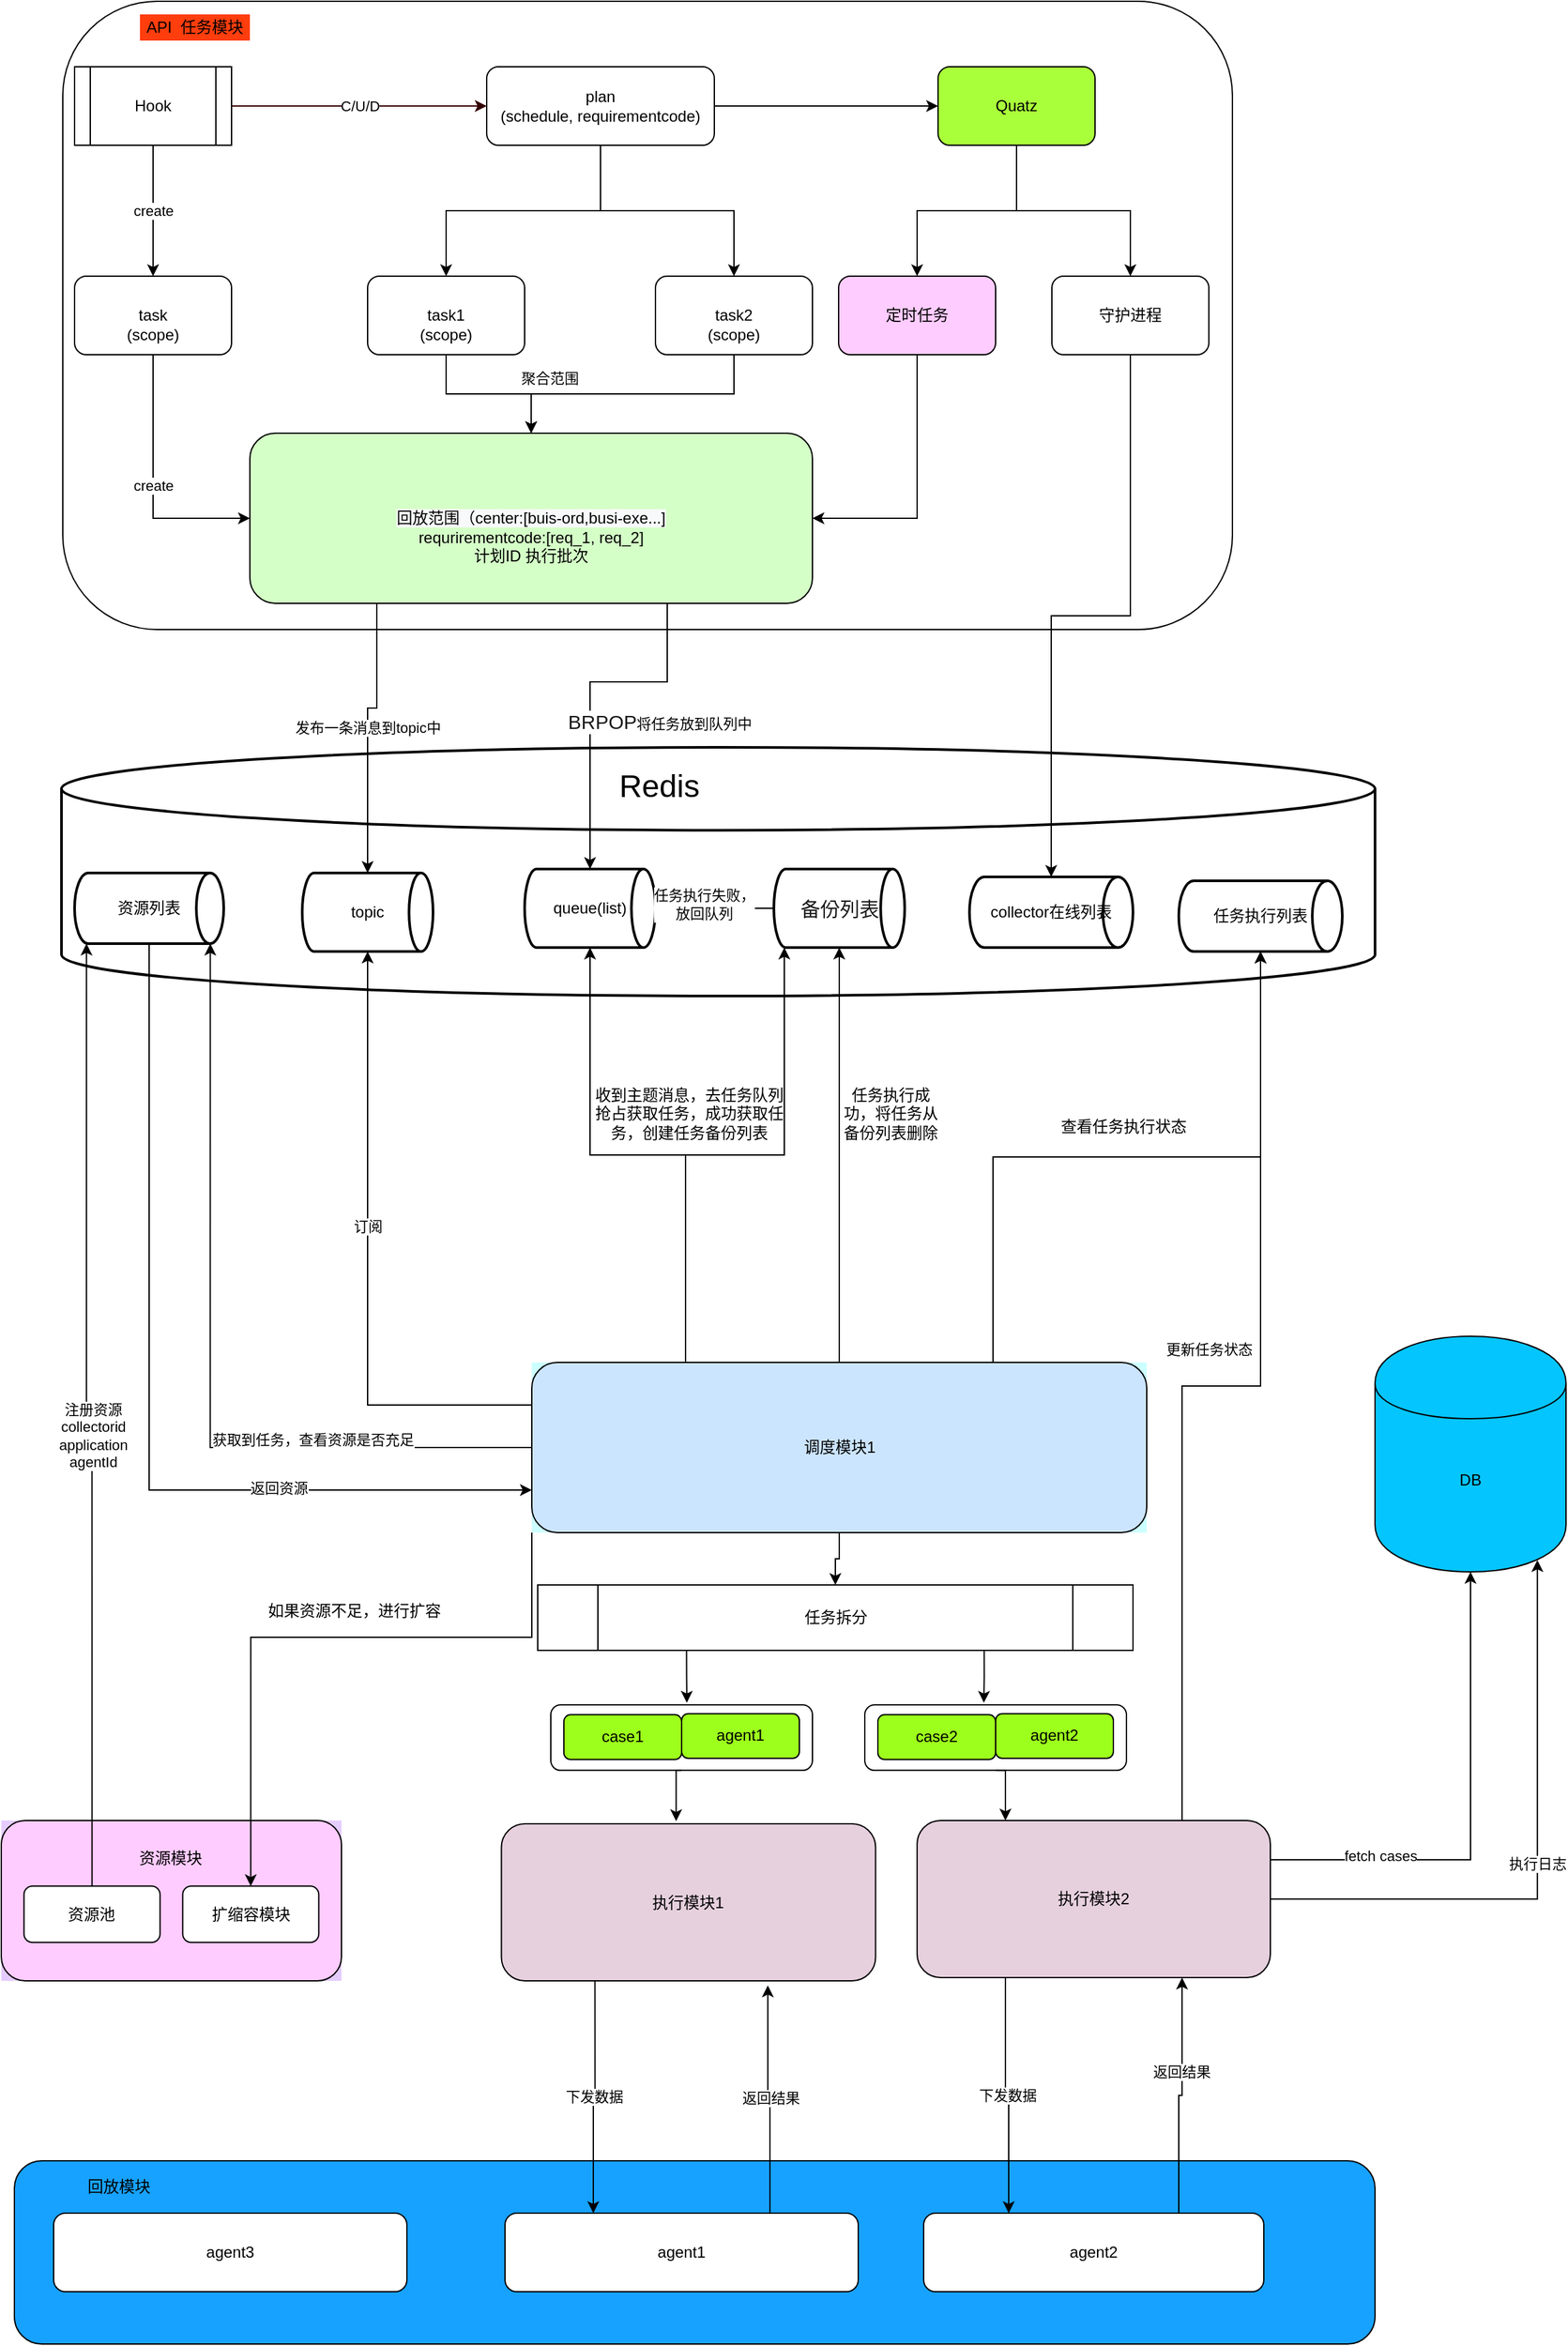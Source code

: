 <mxfile version="13.0.9" type="github">
  <diagram id="a6d8qoQg7wmettdPWS81" name="第 1 页">
    <mxGraphModel dx="1261" dy="683" grid="1" gridSize="10" guides="1" tooltips="1" connect="1" arrows="1" fold="1" page="1" pageScale="1" pageWidth="827" pageHeight="1169" math="0" shadow="0">
      <root>
        <mxCell id="0" />
        <mxCell id="1" parent="0" />
        <mxCell id="qAdTjsP8O6FM5Z1obVZ--37" value="" style="rounded=1;whiteSpace=wrap;html=1;fillColor=#17A2FF;" parent="1" vertex="1">
          <mxGeometry x="40" y="1750" width="1040" height="140" as="geometry" />
        </mxCell>
        <mxCell id="yvgwfU8hFtTpQq32b1yH-145" value="" style="strokeWidth=2;html=1;shape=mxgraph.flowchart.database;whiteSpace=wrap;fillColor=#FFFFFF;" vertex="1" parent="1">
          <mxGeometry x="76" y="670" width="1004" height="190" as="geometry" />
        </mxCell>
        <mxCell id="yvgwfU8hFtTpQq32b1yH-130" value="" style="rounded=1;whiteSpace=wrap;html=1;fillColor=#FFFFFF;" vertex="1" parent="1">
          <mxGeometry x="77" y="100" width="894" height="480" as="geometry" />
        </mxCell>
        <mxCell id="FVSSslxMcm7K-c5CqzQ3-8" style="edgeStyle=orthogonalEdgeStyle;rounded=0;orthogonalLoop=1;jettySize=auto;html=1;exitX=0.5;exitY=1;exitDx=0;exitDy=0;entryX=0.5;entryY=0;entryDx=0;entryDy=0;" parent="1" source="FVSSslxMcm7K-c5CqzQ3-2" target="FVSSslxMcm7K-c5CqzQ3-3" edge="1">
          <mxGeometry relative="1" as="geometry" />
        </mxCell>
        <mxCell id="jSEHMp3xiI0pvjKX2GBw-10" style="edgeStyle=orthogonalEdgeStyle;rounded=0;orthogonalLoop=1;jettySize=auto;html=1;exitX=1;exitY=0.5;exitDx=0;exitDy=0;entryX=0;entryY=0.5;entryDx=0;entryDy=0;" parent="1" source="FVSSslxMcm7K-c5CqzQ3-2" target="qAdTjsP8O6FM5Z1obVZ--5" edge="1">
          <mxGeometry relative="1" as="geometry" />
        </mxCell>
        <mxCell id="yvgwfU8hFtTpQq32b1yH-206" style="edgeStyle=orthogonalEdgeStyle;rounded=0;orthogonalLoop=1;jettySize=auto;html=1;exitX=0.5;exitY=1;exitDx=0;exitDy=0;entryX=0.5;entryY=0;entryDx=0;entryDy=0;" edge="1" parent="1" source="FVSSslxMcm7K-c5CqzQ3-2" target="FVSSslxMcm7K-c5CqzQ3-5">
          <mxGeometry relative="1" as="geometry" />
        </mxCell>
        <mxCell id="FVSSslxMcm7K-c5CqzQ3-2" value="plan&lt;br&gt;(schedule, requirementcode)" style="rounded=1;whiteSpace=wrap;html=1;" parent="1" vertex="1">
          <mxGeometry x="401" y="150" width="174" height="60" as="geometry" />
        </mxCell>
        <mxCell id="yvgwfU8hFtTpQq32b1yH-204" style="edgeStyle=orthogonalEdgeStyle;rounded=0;orthogonalLoop=1;jettySize=auto;html=1;exitX=0.5;exitY=1;exitDx=0;exitDy=0;entryX=0.5;entryY=0;entryDx=0;entryDy=0;" edge="1" parent="1" source="FVSSslxMcm7K-c5CqzQ3-3" target="FVSSslxMcm7K-c5CqzQ3-16">
          <mxGeometry relative="1" as="geometry" />
        </mxCell>
        <mxCell id="FVSSslxMcm7K-c5CqzQ3-3" value="&lt;br&gt;task1&lt;br&gt;(scope)" style="rounded=1;whiteSpace=wrap;html=1;" parent="1" vertex="1">
          <mxGeometry x="310" y="310" width="120" height="60" as="geometry" />
        </mxCell>
        <mxCell id="yvgwfU8hFtTpQq32b1yH-207" style="edgeStyle=orthogonalEdgeStyle;rounded=0;orthogonalLoop=1;jettySize=auto;html=1;exitX=0.5;exitY=1;exitDx=0;exitDy=0;entryX=0.5;entryY=0;entryDx=0;entryDy=0;" edge="1" parent="1" source="FVSSslxMcm7K-c5CqzQ3-5" target="FVSSslxMcm7K-c5CqzQ3-16">
          <mxGeometry relative="1" as="geometry" />
        </mxCell>
        <mxCell id="yvgwfU8hFtTpQq32b1yH-208" value="聚合范围" style="edgeLabel;html=1;align=center;verticalAlign=middle;resizable=0;points=[];" vertex="1" connectable="0" parent="yvgwfU8hFtTpQq32b1yH-207">
          <mxGeometry x="0.63" y="-6" relative="1" as="geometry">
            <mxPoint x="4" y="-6" as="offset" />
          </mxGeometry>
        </mxCell>
        <mxCell id="FVSSslxMcm7K-c5CqzQ3-5" value="&lt;br&gt;task2&lt;br&gt;(scope)" style="rounded=1;whiteSpace=wrap;html=1;" parent="1" vertex="1">
          <mxGeometry x="530" y="310" width="120" height="60" as="geometry" />
        </mxCell>
        <mxCell id="yvgwfU8hFtTpQq32b1yH-150" value="发布一条消息到topic中" style="edgeStyle=orthogonalEdgeStyle;rounded=0;orthogonalLoop=1;jettySize=auto;html=1;exitX=0.25;exitY=1;exitDx=0;exitDy=0;entryX=0.5;entryY=0;entryDx=0;entryDy=0;entryPerimeter=0;" edge="1" parent="1" source="FVSSslxMcm7K-c5CqzQ3-16" target="yvgwfU8hFtTpQq32b1yH-152">
          <mxGeometry relative="1" as="geometry">
            <Array as="points">
              <mxPoint x="317" y="640" />
              <mxPoint x="310" y="640" />
            </Array>
          </mxGeometry>
        </mxCell>
        <mxCell id="yvgwfU8hFtTpQq32b1yH-155" value="&lt;span style=&quot;color: rgb(26 , 26 , 26) ; font-family: , &amp;#34;blinkmacsystemfont&amp;#34; , &amp;#34;helvetica neue&amp;#34; , &amp;#34;pingfang sc&amp;#34; , &amp;#34;microsoft yahei&amp;#34; , &amp;#34;source han sans sc&amp;#34; , &amp;#34;noto sans cjk sc&amp;#34; , &amp;#34;wenquanyi micro hei&amp;#34; , sans-serif ; font-size: 15px&quot;&gt;BRPOP&lt;/span&gt;将任务放到队列中" style="edgeStyle=orthogonalEdgeStyle;rounded=0;orthogonalLoop=1;jettySize=auto;html=1;exitX=0.75;exitY=1;exitDx=0;exitDy=0;entryX=0.5;entryY=0;entryDx=0;entryDy=0;entryPerimeter=0;" edge="1" parent="1" source="FVSSslxMcm7K-c5CqzQ3-16" target="yvgwfU8hFtTpQq32b1yH-153">
          <mxGeometry x="-0.473" y="30" relative="1" as="geometry">
            <Array as="points">
              <mxPoint x="539" y="620" />
              <mxPoint x="480" y="620" />
            </Array>
            <mxPoint as="offset" />
          </mxGeometry>
        </mxCell>
        <mxCell id="FVSSslxMcm7K-c5CqzQ3-16" value="&lt;br&gt;&lt;br&gt;&lt;span style=&quot;color: rgb(0 , 0 , 0) ; font-family: &amp;#34;helvetica&amp;#34; ; font-size: 12px ; font-style: normal ; font-weight: 400 ; letter-spacing: normal ; text-align: center ; text-indent: 0px ; text-transform: none ; word-spacing: 0px ; background-color: rgb(248 , 249 , 250) ; float: none ; display: inline&quot;&gt;回放范围（center:[buis-ord,busi-exe...]&lt;/span&gt;&lt;br&gt;requrirementcode:[req_1, req_2]&lt;br&gt;计划ID 执行批次" style="rounded=1;whiteSpace=wrap;html=1;fillColor=#D4FFC7;" parent="1" vertex="1">
          <mxGeometry x="220" y="430" width="430" height="130" as="geometry" />
        </mxCell>
        <mxCell id="qAdTjsP8O6FM5Z1obVZ--29" value="C/U/D" style="edgeStyle=orthogonalEdgeStyle;rounded=0;orthogonalLoop=1;jettySize=auto;html=1;exitX=1;exitY=0.5;exitDx=0;exitDy=0;strokeColor=#330000;" parent="1" source="qAdTjsP8O6FM5Z1obVZ--1" target="FVSSslxMcm7K-c5CqzQ3-2" edge="1">
          <mxGeometry relative="1" as="geometry" />
        </mxCell>
        <mxCell id="yvgwfU8hFtTpQq32b1yH-189" value="create" style="edgeStyle=orthogonalEdgeStyle;rounded=0;orthogonalLoop=1;jettySize=auto;html=1;exitX=0.5;exitY=1;exitDx=0;exitDy=0;entryX=0.5;entryY=0;entryDx=0;entryDy=0;" edge="1" parent="1" source="qAdTjsP8O6FM5Z1obVZ--1" target="yvgwfU8hFtTpQq32b1yH-188">
          <mxGeometry relative="1" as="geometry" />
        </mxCell>
        <mxCell id="qAdTjsP8O6FM5Z1obVZ--1" value="Hook" style="shape=process;whiteSpace=wrap;html=1;backgroundOutline=1;" parent="1" vertex="1">
          <mxGeometry x="86" y="150" width="120" height="60" as="geometry" />
        </mxCell>
        <mxCell id="yvgwfU8hFtTpQq32b1yH-195" style="edgeStyle=orthogonalEdgeStyle;rounded=0;orthogonalLoop=1;jettySize=auto;html=1;exitX=0.5;exitY=1;exitDx=0;exitDy=0;entryX=0.5;entryY=0;entryDx=0;entryDy=0;" edge="1" parent="1" source="qAdTjsP8O6FM5Z1obVZ--5" target="qAdTjsP8O6FM5Z1obVZ--7">
          <mxGeometry relative="1" as="geometry" />
        </mxCell>
        <mxCell id="yvgwfU8hFtTpQq32b1yH-196" style="edgeStyle=orthogonalEdgeStyle;rounded=0;orthogonalLoop=1;jettySize=auto;html=1;exitX=0.5;exitY=1;exitDx=0;exitDy=0;entryX=0.5;entryY=0;entryDx=0;entryDy=0;" edge="1" parent="1" source="qAdTjsP8O6FM5Z1obVZ--5" target="yvgwfU8hFtTpQq32b1yH-132">
          <mxGeometry relative="1" as="geometry" />
        </mxCell>
        <mxCell id="qAdTjsP8O6FM5Z1obVZ--5" value="Quatz" style="rounded=1;whiteSpace=wrap;html=1;fillColor=#AAFF3B;" parent="1" vertex="1">
          <mxGeometry x="746" y="150" width="120" height="60" as="geometry" />
        </mxCell>
        <mxCell id="yvgwfU8hFtTpQq32b1yH-255" style="edgeStyle=orthogonalEdgeStyle;rounded=0;orthogonalLoop=1;jettySize=auto;html=1;exitX=0.5;exitY=1;exitDx=0;exitDy=0;" edge="1" parent="1" source="qAdTjsP8O6FM5Z1obVZ--7" target="yvgwfU8hFtTpQq32b1yH-251">
          <mxGeometry relative="1" as="geometry" />
        </mxCell>
        <mxCell id="qAdTjsP8O6FM5Z1obVZ--7" value="守护进程" style="rounded=1;whiteSpace=wrap;html=1;" parent="1" vertex="1">
          <mxGeometry x="833" y="310" width="120" height="60" as="geometry" />
        </mxCell>
        <mxCell id="qAdTjsP8O6FM5Z1obVZ--9" value="DB" style="shape=cylinder;whiteSpace=wrap;html=1;boundedLbl=1;backgroundOutline=1;fillColor=#05C5FF;" parent="1" vertex="1">
          <mxGeometry x="1080" y="1120" width="146" height="180" as="geometry" />
        </mxCell>
        <mxCell id="yvgwfU8hFtTpQq32b1yH-243" value="执行日志" style="edgeStyle=orthogonalEdgeStyle;rounded=0;orthogonalLoop=1;jettySize=auto;html=1;exitX=1;exitY=0.5;exitDx=0;exitDy=0;entryX=0.85;entryY=0.95;entryDx=0;entryDy=0;entryPerimeter=0;" edge="1" parent="1" source="qAdTjsP8O6FM5Z1obVZ--21" target="qAdTjsP8O6FM5Z1obVZ--9">
          <mxGeometry relative="1" as="geometry" />
        </mxCell>
        <mxCell id="yvgwfU8hFtTpQq32b1yH-307" style="edgeStyle=orthogonalEdgeStyle;rounded=0;orthogonalLoop=1;jettySize=auto;html=1;exitX=1;exitY=0.25;exitDx=0;exitDy=0;entryX=0.5;entryY=1;entryDx=0;entryDy=0;" edge="1" parent="1" source="qAdTjsP8O6FM5Z1obVZ--21" target="qAdTjsP8O6FM5Z1obVZ--9">
          <mxGeometry relative="1" as="geometry" />
        </mxCell>
        <mxCell id="yvgwfU8hFtTpQq32b1yH-308" value="fetch cases" style="edgeLabel;html=1;align=center;verticalAlign=middle;resizable=0;points=[];" vertex="1" connectable="0" parent="yvgwfU8hFtTpQq32b1yH-307">
          <mxGeometry x="-0.552" y="3" relative="1" as="geometry">
            <mxPoint as="offset" />
          </mxGeometry>
        </mxCell>
        <mxCell id="yvgwfU8hFtTpQq32b1yH-319" value="下发数据" style="edgeStyle=orthogonalEdgeStyle;rounded=0;orthogonalLoop=1;jettySize=auto;html=1;exitX=0.25;exitY=1;exitDx=0;exitDy=0;entryX=0.25;entryY=0;entryDx=0;entryDy=0;" edge="1" parent="1" source="qAdTjsP8O6FM5Z1obVZ--21" target="yvgwfU8hFtTpQq32b1yH-310">
          <mxGeometry relative="1" as="geometry" />
        </mxCell>
        <mxCell id="yvgwfU8hFtTpQq32b1yH-334" style="edgeStyle=orthogonalEdgeStyle;rounded=0;orthogonalLoop=1;jettySize=auto;html=1;exitX=0.75;exitY=0;exitDx=0;exitDy=0;entryX=0.5;entryY=1;entryDx=0;entryDy=0;entryPerimeter=0;" edge="1" parent="1" source="qAdTjsP8O6FM5Z1obVZ--21" target="yvgwfU8hFtTpQq32b1yH-167">
          <mxGeometry relative="1" as="geometry" />
        </mxCell>
        <mxCell id="yvgwfU8hFtTpQq32b1yH-335" value="更新任务状态" style="edgeLabel;html=1;align=center;verticalAlign=middle;resizable=0;points=[];" vertex="1" connectable="0" parent="yvgwfU8hFtTpQq32b1yH-334">
          <mxGeometry x="-0.182" y="-2" relative="1" as="geometry">
            <mxPoint x="18.5" y="-64" as="offset" />
          </mxGeometry>
        </mxCell>
        <mxCell id="qAdTjsP8O6FM5Z1obVZ--21" value="执行模块2" style="rounded=1;whiteSpace=wrap;html=1;fillColor=#E6D0DE;" parent="1" vertex="1">
          <mxGeometry x="730" y="1490" width="270" height="120" as="geometry" />
        </mxCell>
        <mxCell id="yvgwfU8hFtTpQq32b1yH-103" value="" style="group;fillColor=#E5CCFF;" vertex="1" connectable="0" parent="1">
          <mxGeometry x="30" y="1490" width="260" height="122.5" as="geometry" />
        </mxCell>
        <mxCell id="qAdTjsP8O6FM5Z1obVZ--30" value="" style="rounded=1;whiteSpace=wrap;html=1;fillColor=#FFCCFF;" parent="yvgwfU8hFtTpQq32b1yH-103" vertex="1">
          <mxGeometry width="260" height="122.5" as="geometry" />
        </mxCell>
        <mxCell id="yvgwfU8hFtTpQq32b1yH-29" value="资源模块" style="text;html=1;strokeColor=none;fillColor=none;align=center;verticalAlign=middle;whiteSpace=wrap;rounded=0;" vertex="1" parent="yvgwfU8hFtTpQq32b1yH-103">
          <mxGeometry x="69.333" y="21.491" width="121.333" height="14.327" as="geometry" />
        </mxCell>
        <mxCell id="yvgwfU8hFtTpQq32b1yH-30" value="资源池" style="rounded=1;whiteSpace=wrap;html=1;fillColor=#FFFFFF;" vertex="1" parent="yvgwfU8hFtTpQq32b1yH-103">
          <mxGeometry x="17.333" y="50.146" width="104" height="42.982" as="geometry" />
        </mxCell>
        <mxCell id="yvgwfU8hFtTpQq32b1yH-31" value="扩缩容模块" style="rounded=1;whiteSpace=wrap;html=1;fillColor=#FFFFFF;" vertex="1" parent="yvgwfU8hFtTpQq32b1yH-103">
          <mxGeometry x="138.667" y="50.146" width="104" height="42.982" as="geometry" />
        </mxCell>
        <mxCell id="yvgwfU8hFtTpQq32b1yH-131" value="API&amp;nbsp; 任务模块" style="text;html=1;strokeColor=none;fillColor=#FF3D0D;align=center;verticalAlign=middle;whiteSpace=wrap;rounded=0;" vertex="1" parent="1">
          <mxGeometry x="136" y="110" width="84" height="20" as="geometry" />
        </mxCell>
        <mxCell id="yvgwfU8hFtTpQq32b1yH-254" style="edgeStyle=orthogonalEdgeStyle;rounded=0;orthogonalLoop=1;jettySize=auto;html=1;exitX=0.5;exitY=1;exitDx=0;exitDy=0;entryX=1;entryY=0.5;entryDx=0;entryDy=0;" edge="1" parent="1" source="yvgwfU8hFtTpQq32b1yH-132" target="FVSSslxMcm7K-c5CqzQ3-16">
          <mxGeometry relative="1" as="geometry" />
        </mxCell>
        <mxCell id="yvgwfU8hFtTpQq32b1yH-132" value="定时任务" style="rounded=1;whiteSpace=wrap;html=1;fillColor=#FFCCFF;" vertex="1" parent="1">
          <mxGeometry x="670" y="310" width="120" height="60" as="geometry" />
        </mxCell>
        <mxCell id="yvgwfU8hFtTpQq32b1yH-152" value="topic" style="strokeWidth=2;html=1;shape=mxgraph.flowchart.direct_data;whiteSpace=wrap;fillColor=#FFFFFF;" vertex="1" parent="1">
          <mxGeometry x="260" y="766" width="100" height="60" as="geometry" />
        </mxCell>
        <mxCell id="yvgwfU8hFtTpQq32b1yH-153" value="queue(list)" style="strokeWidth=2;html=1;shape=mxgraph.flowchart.direct_data;whiteSpace=wrap;fillColor=#FFFFFF;" vertex="1" parent="1">
          <mxGeometry x="430" y="763" width="100" height="60" as="geometry" />
        </mxCell>
        <mxCell id="yvgwfU8hFtTpQq32b1yH-158" value="" style="group;fillColor=#CCFFFF;" vertex="1" connectable="0" parent="1">
          <mxGeometry x="435.5" y="1140" width="470" height="130" as="geometry" />
        </mxCell>
        <mxCell id="yvgwfU8hFtTpQq32b1yH-159" value="调度模块1" style="rounded=1;whiteSpace=wrap;html=1;fillColor=#CCE5FF;" vertex="1" parent="yvgwfU8hFtTpQq32b1yH-158">
          <mxGeometry width="470" height="130" as="geometry" />
        </mxCell>
        <mxCell id="yvgwfU8hFtTpQq32b1yH-233" style="edgeStyle=orthogonalEdgeStyle;rounded=0;orthogonalLoop=1;jettySize=auto;html=1;exitX=0;exitY=0.5;exitDx=0;exitDy=0;exitPerimeter=0;entryX=1;entryY=0.5;entryDx=0;entryDy=0;entryPerimeter=0;" edge="1" parent="1" source="yvgwfU8hFtTpQq32b1yH-164" target="yvgwfU8hFtTpQq32b1yH-153">
          <mxGeometry relative="1" as="geometry" />
        </mxCell>
        <mxCell id="yvgwfU8hFtTpQq32b1yH-234" value="任务执行失败，&lt;br&gt;放回队列" style="edgeLabel;html=1;align=center;verticalAlign=middle;resizable=0;points=[];" vertex="1" connectable="0" parent="yvgwfU8hFtTpQq32b1yH-233">
          <mxGeometry x="0.19" y="-3" relative="1" as="geometry">
            <mxPoint as="offset" />
          </mxGeometry>
        </mxCell>
        <mxCell id="yvgwfU8hFtTpQq32b1yH-164" value="&lt;span style=&quot;color: rgb(26 , 26 , 26) ; font-family: , &amp;#34;blinkmacsystemfont&amp;#34; , &amp;#34;helvetica neue&amp;#34; , &amp;#34;pingfang sc&amp;#34; , &amp;#34;microsoft yahei&amp;#34; , &amp;#34;source han sans sc&amp;#34; , &amp;#34;noto sans cjk sc&amp;#34; , &amp;#34;wenquanyi micro hei&amp;#34; , sans-serif ; font-size: 15px ; background-color: rgb(255 , 255 , 255)&quot;&gt;备份列表&lt;/span&gt;" style="strokeWidth=2;html=1;shape=mxgraph.flowchart.direct_data;whiteSpace=wrap;fillColor=#FFFFFF;" vertex="1" parent="1">
          <mxGeometry x="620.5" y="763" width="100" height="60" as="geometry" />
        </mxCell>
        <mxCell id="yvgwfU8hFtTpQq32b1yH-167" value="任务执行列表" style="strokeWidth=2;html=1;shape=mxgraph.flowchart.direct_data;whiteSpace=wrap;fillColor=#FFFFFF;" vertex="1" parent="1">
          <mxGeometry x="930" y="772" width="125" height="54" as="geometry" />
        </mxCell>
        <mxCell id="yvgwfU8hFtTpQq32b1yH-178" value="&lt;font style=&quot;font-size: 24px&quot;&gt;Redis&lt;/font&gt;" style="text;html=1;strokeColor=none;fillColor=none;align=center;verticalAlign=middle;whiteSpace=wrap;rounded=0;" vertex="1" parent="1">
          <mxGeometry x="513" y="690" width="40" height="20" as="geometry" />
        </mxCell>
        <mxCell id="yvgwfU8hFtTpQq32b1yH-209" value="create" style="edgeStyle=orthogonalEdgeStyle;rounded=0;orthogonalLoop=1;jettySize=auto;html=1;exitX=0.5;exitY=1;exitDx=0;exitDy=0;entryX=0;entryY=0.5;entryDx=0;entryDy=0;" edge="1" parent="1" source="yvgwfU8hFtTpQq32b1yH-188" target="FVSSslxMcm7K-c5CqzQ3-16">
          <mxGeometry relative="1" as="geometry" />
        </mxCell>
        <mxCell id="yvgwfU8hFtTpQq32b1yH-188" value="&lt;br&gt;task&lt;br&gt;(scope)" style="rounded=1;whiteSpace=wrap;html=1;" vertex="1" parent="1">
          <mxGeometry x="86" y="310" width="120" height="60" as="geometry" />
        </mxCell>
        <mxCell id="yvgwfU8hFtTpQq32b1yH-214" value="" style="group" vertex="1" connectable="0" parent="1">
          <mxGeometry x="450" y="1401.67" width="200" height="50" as="geometry" />
        </mxCell>
        <mxCell id="yvgwfU8hFtTpQq32b1yH-215" value="" style="rounded=1;whiteSpace=wrap;html=1;fillColor=#FFFFFF;" vertex="1" parent="yvgwfU8hFtTpQq32b1yH-214">
          <mxGeometry width="200" height="50" as="geometry" />
        </mxCell>
        <mxCell id="yvgwfU8hFtTpQq32b1yH-216" value="case1" style="rounded=1;whiteSpace=wrap;html=1;fillColor=#9DFF1C;" vertex="1" parent="yvgwfU8hFtTpQq32b1yH-214">
          <mxGeometry x="10" y="7.5" width="90" height="34.167" as="geometry" />
        </mxCell>
        <mxCell id="yvgwfU8hFtTpQq32b1yH-217" value="agent1" style="rounded=1;whiteSpace=wrap;html=1;fillColor=#9DFF1C;" vertex="1" parent="yvgwfU8hFtTpQq32b1yH-214">
          <mxGeometry x="100" y="6.667" width="90" height="34.167" as="geometry" />
        </mxCell>
        <mxCell id="yvgwfU8hFtTpQq32b1yH-230" value="收到主题消息，去任务队列抢占获取任务，成功获取任务，创建任务备份列表" style="text;html=1;strokeColor=none;fillColor=none;align=center;verticalAlign=middle;whiteSpace=wrap;rounded=0;" vertex="1" parent="1">
          <mxGeometry x="480.5" y="940" width="149.5" height="20" as="geometry" />
        </mxCell>
        <mxCell id="yvgwfU8hFtTpQq32b1yH-247" style="edgeStyle=orthogonalEdgeStyle;rounded=0;orthogonalLoop=1;jettySize=auto;html=1;exitX=0;exitY=0.25;exitDx=0;exitDy=0;entryX=0.5;entryY=1;entryDx=0;entryDy=0;entryPerimeter=0;" edge="1" parent="1" source="yvgwfU8hFtTpQq32b1yH-159" target="yvgwfU8hFtTpQq32b1yH-152">
          <mxGeometry relative="1" as="geometry" />
        </mxCell>
        <mxCell id="yvgwfU8hFtTpQq32b1yH-248" value="订阅" style="edgeLabel;html=1;align=center;verticalAlign=middle;resizable=0;points=[];" vertex="1" connectable="0" parent="yvgwfU8hFtTpQq32b1yH-247">
          <mxGeometry x="0.114" relative="1" as="geometry">
            <mxPoint y="1" as="offset" />
          </mxGeometry>
        </mxCell>
        <mxCell id="yvgwfU8hFtTpQq32b1yH-287" style="edgeStyle=orthogonalEdgeStyle;rounded=0;orthogonalLoop=1;jettySize=auto;html=1;exitX=0.5;exitY=1;exitDx=0;exitDy=0;exitPerimeter=0;entryX=0;entryY=0.75;entryDx=0;entryDy=0;" edge="1" parent="1" source="yvgwfU8hFtTpQq32b1yH-249" target="yvgwfU8hFtTpQq32b1yH-159">
          <mxGeometry relative="1" as="geometry" />
        </mxCell>
        <mxCell id="yvgwfU8hFtTpQq32b1yH-326" value="返回资源" style="edgeLabel;html=1;align=center;verticalAlign=middle;resizable=0;points=[];" vertex="1" connectable="0" parent="yvgwfU8hFtTpQq32b1yH-287">
          <mxGeometry x="0.172" y="99" relative="1" as="geometry">
            <mxPoint as="offset" />
          </mxGeometry>
        </mxCell>
        <mxCell id="yvgwfU8hFtTpQq32b1yH-249" value="资源列表" style="strokeWidth=2;html=1;shape=mxgraph.flowchart.direct_data;whiteSpace=wrap;fillColor=#FFFFFF;" vertex="1" parent="1">
          <mxGeometry x="86" y="766" width="114" height="54" as="geometry" />
        </mxCell>
        <mxCell id="yvgwfU8hFtTpQq32b1yH-251" value="collector在线列表" style="strokeWidth=2;html=1;shape=mxgraph.flowchart.direct_data;whiteSpace=wrap;fillColor=#FFFFFF;" vertex="1" parent="1">
          <mxGeometry x="770" y="769" width="125" height="54" as="geometry" />
        </mxCell>
        <mxCell id="yvgwfU8hFtTpQq32b1yH-260" value="任务执行成功，将任务从备份列表删除" style="text;html=1;strokeColor=none;fillColor=none;align=center;verticalAlign=middle;whiteSpace=wrap;rounded=0;" vertex="1" parent="1">
          <mxGeometry x="670" y="940" width="80" height="20" as="geometry" />
        </mxCell>
        <mxCell id="yvgwfU8hFtTpQq32b1yH-314" value="下发数据" style="edgeStyle=orthogonalEdgeStyle;rounded=0;orthogonalLoop=1;jettySize=auto;html=1;exitX=0.25;exitY=1;exitDx=0;exitDy=0;entryX=0.25;entryY=0;entryDx=0;entryDy=0;" edge="1" parent="1" source="yvgwfU8hFtTpQq32b1yH-263" target="yvgwfU8hFtTpQq32b1yH-309">
          <mxGeometry relative="1" as="geometry" />
        </mxCell>
        <mxCell id="yvgwfU8hFtTpQq32b1yH-263" value="执行模块1" style="rounded=1;whiteSpace=wrap;html=1;fillColor=#E6D0DE;" vertex="1" parent="1">
          <mxGeometry x="412.25" y="1492.5" width="286" height="120" as="geometry" />
        </mxCell>
        <mxCell id="yvgwfU8hFtTpQq32b1yH-267" style="edgeStyle=orthogonalEdgeStyle;rounded=0;orthogonalLoop=1;jettySize=auto;html=1;exitX=0.25;exitY=0;exitDx=0;exitDy=0;entryX=0.08;entryY=1;entryDx=0;entryDy=0;entryPerimeter=0;" edge="1" parent="1" source="yvgwfU8hFtTpQq32b1yH-159" target="yvgwfU8hFtTpQq32b1yH-164">
          <mxGeometry relative="1" as="geometry" />
        </mxCell>
        <mxCell id="yvgwfU8hFtTpQq32b1yH-269" value="查看任务执行状态" style="text;html=1;strokeColor=none;fillColor=none;align=center;verticalAlign=middle;whiteSpace=wrap;rounded=0;" vertex="1" parent="1">
          <mxGeometry x="833" y="950" width="110" height="20" as="geometry" />
        </mxCell>
        <mxCell id="yvgwfU8hFtTpQq32b1yH-270" style="edgeStyle=orthogonalEdgeStyle;rounded=0;orthogonalLoop=1;jettySize=auto;html=1;exitX=0.25;exitY=0;exitDx=0;exitDy=0;entryX=0.5;entryY=1;entryDx=0;entryDy=0;entryPerimeter=0;" edge="1" parent="1" source="yvgwfU8hFtTpQq32b1yH-159" target="yvgwfU8hFtTpQq32b1yH-153">
          <mxGeometry relative="1" as="geometry" />
        </mxCell>
        <mxCell id="yvgwfU8hFtTpQq32b1yH-286" value="如果资源不足，进行扩容" style="text;html=1;strokeColor=none;fillColor=none;align=center;verticalAlign=middle;whiteSpace=wrap;rounded=0;" vertex="1" parent="1">
          <mxGeometry x="230" y="1320" width="140" height="20" as="geometry" />
        </mxCell>
        <mxCell id="yvgwfU8hFtTpQq32b1yH-289" style="edgeStyle=orthogonalEdgeStyle;rounded=0;orthogonalLoop=1;jettySize=auto;html=1;exitX=0;exitY=0.5;exitDx=0;exitDy=0;entryX=0.91;entryY=1;entryDx=0;entryDy=0;entryPerimeter=0;" edge="1" parent="1" source="yvgwfU8hFtTpQq32b1yH-159" target="yvgwfU8hFtTpQq32b1yH-249">
          <mxGeometry relative="1" as="geometry" />
        </mxCell>
        <mxCell id="yvgwfU8hFtTpQq32b1yH-290" value="获取到任务，查看资源是否充足" style="edgeLabel;html=1;align=center;verticalAlign=middle;resizable=0;points=[];" vertex="1" connectable="0" parent="yvgwfU8hFtTpQq32b1yH-289">
          <mxGeometry x="-0.464" y="-6" relative="1" as="geometry">
            <mxPoint x="1" as="offset" />
          </mxGeometry>
        </mxCell>
        <mxCell id="yvgwfU8hFtTpQq32b1yH-291" style="edgeStyle=orthogonalEdgeStyle;rounded=0;orthogonalLoop=1;jettySize=auto;html=1;exitX=0;exitY=1;exitDx=0;exitDy=0;entryX=0.5;entryY=0;entryDx=0;entryDy=0;" edge="1" parent="1" source="yvgwfU8hFtTpQq32b1yH-159" target="yvgwfU8hFtTpQq32b1yH-31">
          <mxGeometry relative="1" as="geometry">
            <Array as="points">
              <mxPoint x="436" y="1350" />
              <mxPoint x="221" y="1350" />
            </Array>
          </mxGeometry>
        </mxCell>
        <mxCell id="yvgwfU8hFtTpQq32b1yH-296" style="edgeStyle=orthogonalEdgeStyle;rounded=0;orthogonalLoop=1;jettySize=auto;html=1;exitX=0.5;exitY=0;exitDx=0;exitDy=0;entryX=0.08;entryY=1;entryDx=0;entryDy=0;entryPerimeter=0;" edge="1" parent="1" source="yvgwfU8hFtTpQq32b1yH-30" target="yvgwfU8hFtTpQq32b1yH-249">
          <mxGeometry relative="1" as="geometry" />
        </mxCell>
        <mxCell id="yvgwfU8hFtTpQq32b1yH-297" value="注册资源&lt;br&gt;collectorid&lt;br&gt;application&lt;br&gt;agentId" style="edgeLabel;html=1;align=center;verticalAlign=middle;resizable=0;points=[];" vertex="1" connectable="0" parent="yvgwfU8hFtTpQq32b1yH-296">
          <mxGeometry x="-0.05" relative="1" as="geometry">
            <mxPoint as="offset" />
          </mxGeometry>
        </mxCell>
        <mxCell id="yvgwfU8hFtTpQq32b1yH-298" value="" style="group" vertex="1" connectable="0" parent="1">
          <mxGeometry x="690" y="1401.67" width="200" height="50" as="geometry" />
        </mxCell>
        <mxCell id="yvgwfU8hFtTpQq32b1yH-299" value="" style="rounded=1;whiteSpace=wrap;html=1;fillColor=#FFFFFF;" vertex="1" parent="yvgwfU8hFtTpQq32b1yH-298">
          <mxGeometry width="200" height="50" as="geometry" />
        </mxCell>
        <mxCell id="yvgwfU8hFtTpQq32b1yH-300" value="case2" style="rounded=1;whiteSpace=wrap;html=1;fillColor=#9DFF1C;" vertex="1" parent="yvgwfU8hFtTpQq32b1yH-298">
          <mxGeometry x="10" y="7.5" width="90" height="34.167" as="geometry" />
        </mxCell>
        <mxCell id="yvgwfU8hFtTpQq32b1yH-301" value="agent2" style="rounded=1;whiteSpace=wrap;html=1;fillColor=#9DFF1C;" vertex="1" parent="yvgwfU8hFtTpQq32b1yH-298">
          <mxGeometry x="100" y="6.667" width="90" height="34.167" as="geometry" />
        </mxCell>
        <mxCell id="yvgwfU8hFtTpQq32b1yH-305" style="edgeStyle=orthogonalEdgeStyle;rounded=0;orthogonalLoop=1;jettySize=auto;html=1;exitX=0.5;exitY=1;exitDx=0;exitDy=0;entryX=0.467;entryY=-0.017;entryDx=0;entryDy=0;entryPerimeter=0;" edge="1" parent="1" source="yvgwfU8hFtTpQq32b1yH-215" target="yvgwfU8hFtTpQq32b1yH-263">
          <mxGeometry relative="1" as="geometry" />
        </mxCell>
        <mxCell id="yvgwfU8hFtTpQq32b1yH-315" value="返回结果" style="edgeStyle=orthogonalEdgeStyle;rounded=0;orthogonalLoop=1;jettySize=auto;html=1;exitX=0.75;exitY=0;exitDx=0;exitDy=0;entryX=0.712;entryY=1.029;entryDx=0;entryDy=0;entryPerimeter=0;" edge="1" parent="1" source="yvgwfU8hFtTpQq32b1yH-309" target="yvgwfU8hFtTpQq32b1yH-263">
          <mxGeometry relative="1" as="geometry" />
        </mxCell>
        <mxCell id="yvgwfU8hFtTpQq32b1yH-309" value="agent1" style="rounded=1;whiteSpace=wrap;html=1;fillColor=#FFFFFF;" vertex="1" parent="1">
          <mxGeometry x="415" y="1790" width="270" height="60" as="geometry" />
        </mxCell>
        <mxCell id="yvgwfU8hFtTpQq32b1yH-317" style="edgeStyle=orthogonalEdgeStyle;rounded=0;orthogonalLoop=1;jettySize=auto;html=1;exitX=0.75;exitY=0;exitDx=0;exitDy=0;entryX=0.75;entryY=1;entryDx=0;entryDy=0;" edge="1" parent="1" source="yvgwfU8hFtTpQq32b1yH-310" target="qAdTjsP8O6FM5Z1obVZ--21">
          <mxGeometry relative="1" as="geometry" />
        </mxCell>
        <mxCell id="yvgwfU8hFtTpQq32b1yH-318" value="返回结果" style="edgeLabel;html=1;align=center;verticalAlign=middle;resizable=0;points=[];" vertex="1" connectable="0" parent="yvgwfU8hFtTpQq32b1yH-317">
          <mxGeometry x="0.23" y="1" relative="1" as="geometry">
            <mxPoint y="1" as="offset" />
          </mxGeometry>
        </mxCell>
        <mxCell id="yvgwfU8hFtTpQq32b1yH-310" value="agent2" style="rounded=1;whiteSpace=wrap;html=1;fillColor=#FFFFFF;" vertex="1" parent="1">
          <mxGeometry x="735" y="1790" width="260" height="60" as="geometry" />
        </mxCell>
        <mxCell id="yvgwfU8hFtTpQq32b1yH-327" value="agent3" style="rounded=1;whiteSpace=wrap;html=1;fillColor=#FFFFFF;" vertex="1" parent="1">
          <mxGeometry x="70" y="1790" width="270" height="60" as="geometry" />
        </mxCell>
        <mxCell id="yvgwfU8hFtTpQq32b1yH-328" value="回放模块" style="text;html=1;strokeColor=none;fillColor=none;align=center;verticalAlign=middle;whiteSpace=wrap;rounded=0;" vertex="1" parent="1">
          <mxGeometry x="70" y="1760" width="100" height="20" as="geometry" />
        </mxCell>
        <mxCell id="yvgwfU8hFtTpQq32b1yH-329" style="edgeStyle=orthogonalEdgeStyle;rounded=0;orthogonalLoop=1;jettySize=auto;html=1;exitX=0.5;exitY=0;exitDx=0;exitDy=0;entryX=0.5;entryY=1;entryDx=0;entryDy=0;entryPerimeter=0;" edge="1" parent="1" source="yvgwfU8hFtTpQq32b1yH-159" target="yvgwfU8hFtTpQq32b1yH-164">
          <mxGeometry relative="1" as="geometry" />
        </mxCell>
        <mxCell id="yvgwfU8hFtTpQq32b1yH-332" style="edgeStyle=orthogonalEdgeStyle;rounded=0;orthogonalLoop=1;jettySize=auto;html=1;exitX=0.75;exitY=0;exitDx=0;exitDy=0;entryX=0.5;entryY=1;entryDx=0;entryDy=0;entryPerimeter=0;" edge="1" parent="1" source="yvgwfU8hFtTpQq32b1yH-159" target="yvgwfU8hFtTpQq32b1yH-167">
          <mxGeometry relative="1" as="geometry" />
        </mxCell>
        <mxCell id="yvgwfU8hFtTpQq32b1yH-339" style="edgeStyle=orthogonalEdgeStyle;rounded=0;orthogonalLoop=1;jettySize=auto;html=1;exitX=0.25;exitY=1;exitDx=0;exitDy=0;" edge="1" parent="1" source="yvgwfU8hFtTpQq32b1yH-337">
          <mxGeometry relative="1" as="geometry">
            <mxPoint x="554" y="1400" as="targetPoint" />
          </mxGeometry>
        </mxCell>
        <mxCell id="yvgwfU8hFtTpQq32b1yH-340" style="edgeStyle=orthogonalEdgeStyle;rounded=0;orthogonalLoop=1;jettySize=auto;html=1;exitX=0.75;exitY=1;exitDx=0;exitDy=0;" edge="1" parent="1" source="yvgwfU8hFtTpQq32b1yH-337">
          <mxGeometry relative="1" as="geometry">
            <mxPoint x="781" y="1400" as="targetPoint" />
          </mxGeometry>
        </mxCell>
        <mxCell id="yvgwfU8hFtTpQq32b1yH-337" value="任务拆分" style="shape=process;whiteSpace=wrap;html=1;backgroundOutline=1;fillColor=#FFFFFF;" vertex="1" parent="1">
          <mxGeometry x="440" y="1310" width="455" height="50" as="geometry" />
        </mxCell>
        <mxCell id="yvgwfU8hFtTpQq32b1yH-338" style="edgeStyle=orthogonalEdgeStyle;rounded=0;orthogonalLoop=1;jettySize=auto;html=1;exitX=0.5;exitY=1;exitDx=0;exitDy=0;entryX=0.5;entryY=0;entryDx=0;entryDy=0;" edge="1" parent="1" source="yvgwfU8hFtTpQq32b1yH-159" target="yvgwfU8hFtTpQq32b1yH-337">
          <mxGeometry relative="1" as="geometry" />
        </mxCell>
        <mxCell id="yvgwfU8hFtTpQq32b1yH-341" style="edgeStyle=orthogonalEdgeStyle;rounded=0;orthogonalLoop=1;jettySize=auto;html=1;exitX=0.5;exitY=1;exitDx=0;exitDy=0;entryX=0.25;entryY=0;entryDx=0;entryDy=0;" edge="1" parent="1" source="yvgwfU8hFtTpQq32b1yH-299" target="qAdTjsP8O6FM5Z1obVZ--21">
          <mxGeometry relative="1" as="geometry" />
        </mxCell>
      </root>
    </mxGraphModel>
  </diagram>
</mxfile>

